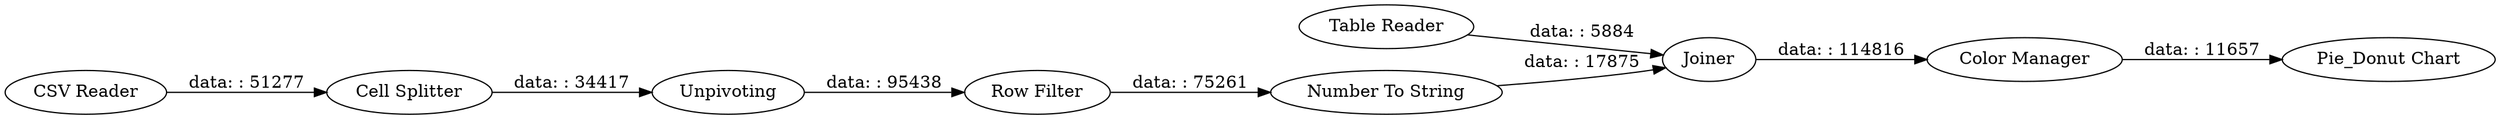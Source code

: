 digraph {
	"2179228146289566899_11" [label=Joiner]
	"2179228146289566899_7" [label=Unpivoting]
	"2179228146289566899_9" [label="Row Filter"]
	"2179228146289566899_3" [label="Table Reader"]
	"2179228146289566899_12" [label="Color Manager"]
	"2179228146289566899_8" [label="Cell Splitter"]
	"2179228146289566899_13" [label="Pie_Donut Chart"]
	"2179228146289566899_1" [label="CSV Reader"]
	"2179228146289566899_10" [label="Number To String"]
	"2179228146289566899_11" -> "2179228146289566899_12" [label="data: : 114816"]
	"2179228146289566899_7" -> "2179228146289566899_9" [label="data: : 95438"]
	"2179228146289566899_12" -> "2179228146289566899_13" [label="data: : 11657"]
	"2179228146289566899_9" -> "2179228146289566899_10" [label="data: : 75261"]
	"2179228146289566899_10" -> "2179228146289566899_11" [label="data: : 17875"]
	"2179228146289566899_8" -> "2179228146289566899_7" [label="data: : 34417"]
	"2179228146289566899_3" -> "2179228146289566899_11" [label="data: : 5884"]
	"2179228146289566899_1" -> "2179228146289566899_8" [label="data: : 51277"]
	rankdir=LR
}
